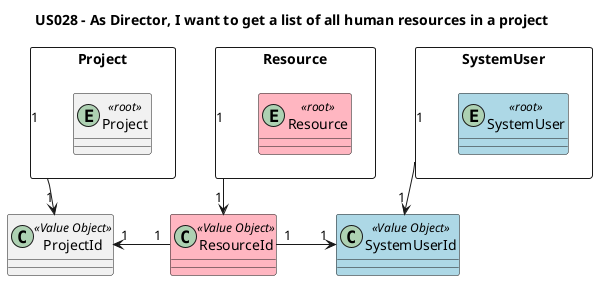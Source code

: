 @startuml
'https://plantuml.com/class-diagram

title US028 - As Director, I want to get a list of all human resources in a project

class ProjectId <<Value Object>>
class SystemUserId <<Value Object>> #lightblue
class ResourceId <<Value Object>> #lightpink

package Project <<Rectangle>> {
    entity Project <<root>>
}

package SystemUser <<Rectangle>> {
    entity SystemUser <<root>> #lightblue
}

package Resource <<Rectangle>> {
    entity Resource <<root>> #lightpink
}

Project "1"-->"1" ProjectId
SystemUser "1"-->"1" SystemUserId
Resource "1"-->"1" ResourceId

ResourceId "1"-r>"1" SystemUserId
ResourceId "1"-l>"1" ProjectId

@enduml